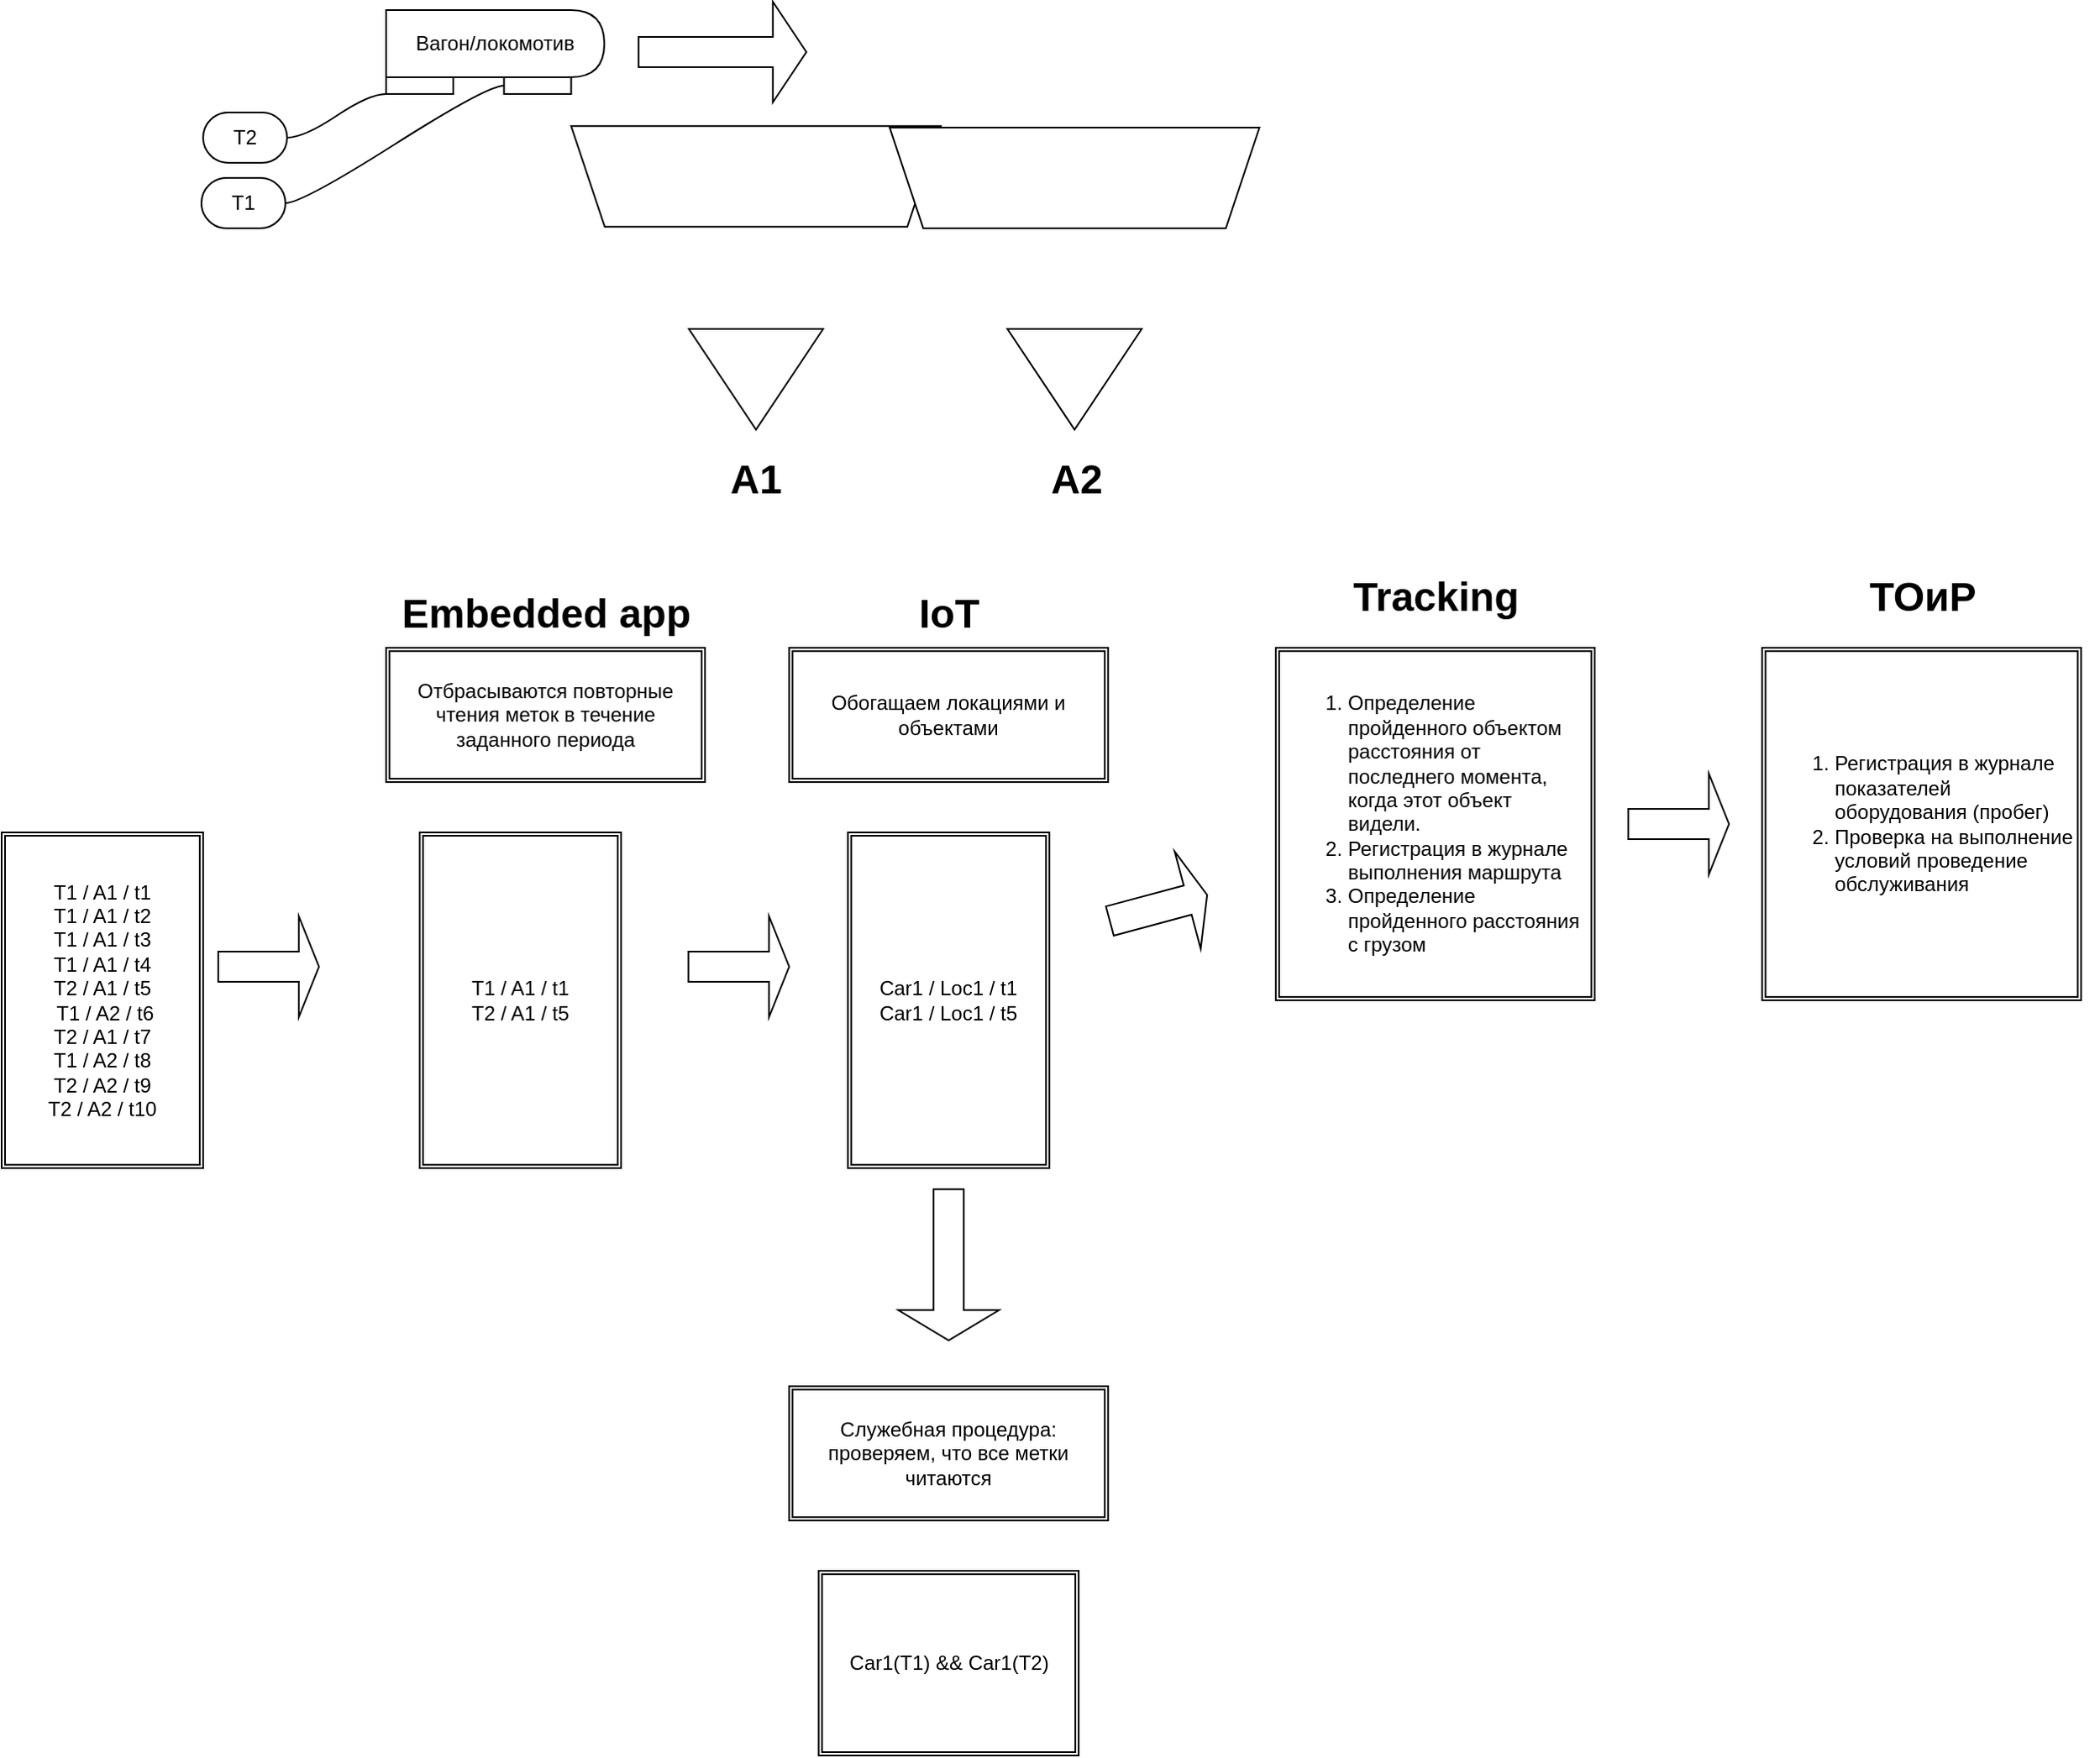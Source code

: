 <mxfile version="20.0.1" type="github">
  <diagram id="IJDsXqmy4gCI-NuARtEF" name="Page-1">
    <mxGraphModel dx="2074" dy="706" grid="1" gridSize="10" guides="1" tooltips="1" connect="1" arrows="1" fold="1" page="1" pageScale="1" pageWidth="827" pageHeight="1169" math="0" shadow="0">
      <root>
        <mxCell id="0" />
        <mxCell id="1" parent="0" />
        <mxCell id="cIAghADMtErcX50ljT2k-3" value="" style="triangle;whiteSpace=wrap;html=1;rotation=90;" vertex="1" parent="1">
          <mxGeometry x="250.38" y="200" width="60" height="80" as="geometry" />
        </mxCell>
        <mxCell id="cIAghADMtErcX50ljT2k-4" value="" style="triangle;whiteSpace=wrap;html=1;rotation=90;fontStyle=1" vertex="1" parent="1">
          <mxGeometry x="440.13" y="200" width="60" height="80" as="geometry" />
        </mxCell>
        <mxCell id="cIAghADMtErcX50ljT2k-5" value="" style="shape=trapezoid;perimeter=trapezoidPerimeter;whiteSpace=wrap;html=1;fixedSize=1;rotation=-180;" vertex="1" parent="1">
          <mxGeometry x="170.25" y="89.13" width="220.26" height="60" as="geometry" />
        </mxCell>
        <mxCell id="cIAghADMtErcX50ljT2k-6" value="" style="shape=trapezoid;perimeter=trapezoidPerimeter;whiteSpace=wrap;html=1;fixedSize=1;rotation=-180;" vertex="1" parent="1">
          <mxGeometry x="360" y="90" width="220.26" height="60" as="geometry" />
        </mxCell>
        <mxCell id="cIAghADMtErcX50ljT2k-9" value="T2" style="whiteSpace=wrap;html=1;rounded=1;arcSize=50;align=center;verticalAlign=middle;strokeWidth=1;autosize=1;spacing=4;treeFolding=1;treeMoving=1;newEdgeStyle={&quot;edgeStyle&quot;:&quot;entityRelationEdgeStyle&quot;,&quot;startArrow&quot;:&quot;none&quot;,&quot;endArrow&quot;:&quot;none&quot;,&quot;segment&quot;:10,&quot;curved&quot;:1};" vertex="1" parent="1">
          <mxGeometry x="-49" y="81" width="50" height="30" as="geometry" />
        </mxCell>
        <mxCell id="cIAghADMtErcX50ljT2k-10" value="" style="edgeStyle=entityRelationEdgeStyle;startArrow=none;endArrow=none;segment=10;curved=1;rounded=0;exitX=0;exitY=1;exitDx=0;exitDy=0;" edge="1" target="cIAghADMtErcX50ljT2k-9" parent="1" source="cIAghADMtErcX50ljT2k-7">
          <mxGeometry relative="1" as="geometry">
            <mxPoint x="2" y="30" as="sourcePoint" />
          </mxGeometry>
        </mxCell>
        <mxCell id="cIAghADMtErcX50ljT2k-11" value="T1" style="whiteSpace=wrap;html=1;rounded=1;arcSize=50;align=center;verticalAlign=middle;strokeWidth=1;autosize=1;spacing=4;treeFolding=1;treeMoving=1;newEdgeStyle={&quot;edgeStyle&quot;:&quot;entityRelationEdgeStyle&quot;,&quot;startArrow&quot;:&quot;none&quot;,&quot;endArrow&quot;:&quot;none&quot;,&quot;segment&quot;:10,&quot;curved&quot;:1};" vertex="1" parent="1">
          <mxGeometry x="-50" y="120" width="50" height="30" as="geometry" />
        </mxCell>
        <mxCell id="cIAghADMtErcX50ljT2k-12" value="" style="edgeStyle=entityRelationEdgeStyle;startArrow=none;endArrow=none;segment=10;curved=1;rounded=0;exitX=0;exitY=0.5;exitDx=0;exitDy=0;" edge="1" target="cIAghADMtErcX50ljT2k-11" parent="1" source="cIAghADMtErcX50ljT2k-8">
          <mxGeometry relative="1" as="geometry">
            <mxPoint x="-112" y="214" as="sourcePoint" />
          </mxGeometry>
        </mxCell>
        <mxCell id="cIAghADMtErcX50ljT2k-13" value="" style="group" vertex="1" connectable="0" parent="1">
          <mxGeometry x="60" y="20" width="130" height="50" as="geometry" />
        </mxCell>
        <mxCell id="cIAghADMtErcX50ljT2k-1" value="Вагон/локомотив" style="shape=delay;whiteSpace=wrap;html=1;" vertex="1" parent="cIAghADMtErcX50ljT2k-13">
          <mxGeometry width="130" height="40" as="geometry" />
        </mxCell>
        <mxCell id="cIAghADMtErcX50ljT2k-7" value="" style="rounded=0;whiteSpace=wrap;html=1;" vertex="1" parent="cIAghADMtErcX50ljT2k-13">
          <mxGeometry y="40" width="40" height="10" as="geometry" />
        </mxCell>
        <mxCell id="cIAghADMtErcX50ljT2k-8" value="" style="rounded=0;whiteSpace=wrap;html=1;" vertex="1" parent="cIAghADMtErcX50ljT2k-13">
          <mxGeometry x="70.25" y="40" width="40" height="10" as="geometry" />
        </mxCell>
        <mxCell id="cIAghADMtErcX50ljT2k-14" value="A1" style="text;strokeColor=none;fillColor=none;html=1;fontSize=24;fontStyle=1;verticalAlign=middle;align=center;" vertex="1" parent="1">
          <mxGeometry x="230" y="280" width="100" height="40" as="geometry" />
        </mxCell>
        <mxCell id="cIAghADMtErcX50ljT2k-15" value="A2" style="text;strokeColor=none;fillColor=none;html=1;fontSize=24;fontStyle=1;verticalAlign=middle;align=center;" vertex="1" parent="1">
          <mxGeometry x="421.13" y="280" width="100" height="40" as="geometry" />
        </mxCell>
        <mxCell id="cIAghADMtErcX50ljT2k-16" value="" style="shape=singleArrow;whiteSpace=wrap;html=1;" vertex="1" parent="1">
          <mxGeometry x="210.38" y="15" width="100" height="60" as="geometry" />
        </mxCell>
        <mxCell id="cIAghADMtErcX50ljT2k-17" value="T1 / A1 / t1&lt;br&gt;T1 / A1 / t2&lt;br&gt;T1 / A1 / t3&lt;br&gt;T1 / A1 / t4&lt;br&gt;T2 / A1 / t5&lt;br&gt;&amp;nbsp;T1 / A2 / t6&lt;br&gt;T2 / A1 / t7&lt;br&gt;T1 / A2 / t8&lt;br&gt;T2 / A2 / t9&lt;br&gt;T2 / A2 / t10" style="shape=ext;double=1;rounded=0;whiteSpace=wrap;html=1;" vertex="1" parent="1">
          <mxGeometry x="-169" y="510" width="120" height="200" as="geometry" />
        </mxCell>
        <mxCell id="cIAghADMtErcX50ljT2k-19" value="Embedded app" style="text;strokeColor=none;fillColor=none;html=1;fontSize=24;fontStyle=1;verticalAlign=middle;align=center;" vertex="1" parent="1">
          <mxGeometry x="50" y="360" width="210" height="40" as="geometry" />
        </mxCell>
        <mxCell id="cIAghADMtErcX50ljT2k-20" value="" style="shape=singleArrow;whiteSpace=wrap;html=1;" vertex="1" parent="1">
          <mxGeometry x="-40" y="560" width="60" height="60" as="geometry" />
        </mxCell>
        <mxCell id="cIAghADMtErcX50ljT2k-21" value="Отбрасываются повторные чтения меток в течение заданного периода" style="shape=ext;double=1;rounded=0;whiteSpace=wrap;html=1;" vertex="1" parent="1">
          <mxGeometry x="60" y="400" width="190" height="80" as="geometry" />
        </mxCell>
        <mxCell id="cIAghADMtErcX50ljT2k-22" value="T1 / A1 / t1&lt;br&gt;T2 / A1 / t5" style="shape=ext;double=1;rounded=0;whiteSpace=wrap;html=1;" vertex="1" parent="1">
          <mxGeometry x="80" y="510" width="120" height="200" as="geometry" />
        </mxCell>
        <mxCell id="cIAghADMtErcX50ljT2k-23" value="IoT" style="text;strokeColor=none;fillColor=none;html=1;fontSize=24;fontStyle=1;verticalAlign=middle;align=center;" vertex="1" parent="1">
          <mxGeometry x="290.13" y="360" width="210" height="40" as="geometry" />
        </mxCell>
        <mxCell id="cIAghADMtErcX50ljT2k-24" value="Обогащаем локациями и объектами" style="shape=ext;double=1;rounded=0;whiteSpace=wrap;html=1;" vertex="1" parent="1">
          <mxGeometry x="300.13" y="400" width="190" height="80" as="geometry" />
        </mxCell>
        <mxCell id="cIAghADMtErcX50ljT2k-25" value="Car1 / Loc1 / t1&lt;br&gt;Car1 / Loc1 / t5" style="shape=ext;double=1;rounded=0;whiteSpace=wrap;html=1;" vertex="1" parent="1">
          <mxGeometry x="335.13" y="510" width="120" height="200" as="geometry" />
        </mxCell>
        <mxCell id="cIAghADMtErcX50ljT2k-26" value="Служебная процедура:&lt;br&gt;проверяем, что все метки читаются" style="shape=ext;double=1;rounded=0;whiteSpace=wrap;html=1;" vertex="1" parent="1">
          <mxGeometry x="300.13" y="840" width="190" height="80" as="geometry" />
        </mxCell>
        <mxCell id="cIAghADMtErcX50ljT2k-27" value="Car1(T1) &amp;amp;&amp;amp; Car1(T2)" style="shape=ext;double=1;rounded=0;whiteSpace=wrap;html=1;" vertex="1" parent="1">
          <mxGeometry x="317.7" y="950" width="154.87" height="110" as="geometry" />
        </mxCell>
        <mxCell id="cIAghADMtErcX50ljT2k-29" value="" style="shape=singleArrow;whiteSpace=wrap;html=1;" vertex="1" parent="1">
          <mxGeometry x="240.13" y="560" width="60" height="60" as="geometry" />
        </mxCell>
        <mxCell id="cIAghADMtErcX50ljT2k-30" value="" style="shape=singleArrow;whiteSpace=wrap;html=1;rotation=90;" vertex="1" parent="1">
          <mxGeometry x="350.13" y="737.66" width="90" height="60" as="geometry" />
        </mxCell>
        <mxCell id="cIAghADMtErcX50ljT2k-31" value="&lt;div style=&quot;text-align: left;&quot;&gt;&lt;ol&gt;&lt;li&gt;Определение пройденного объектом расстояния от последнего момента, когда этот объект видели.&lt;/li&gt;&lt;li&gt;Регистрация в журнале выполнения маршрута&lt;/li&gt;&lt;li&gt;Определение пройденного расстояния с грузом&lt;/li&gt;&lt;/ol&gt;&lt;/div&gt;" style="shape=ext;double=1;rounded=0;whiteSpace=wrap;html=1;" vertex="1" parent="1">
          <mxGeometry x="590" y="400" width="190" height="210" as="geometry" />
        </mxCell>
        <mxCell id="cIAghADMtErcX50ljT2k-32" value="Tracking" style="text;strokeColor=none;fillColor=none;html=1;fontSize=24;fontStyle=1;verticalAlign=middle;align=center;" vertex="1" parent="1">
          <mxGeometry x="580.26" y="350" width="210" height="40" as="geometry" />
        </mxCell>
        <mxCell id="cIAghADMtErcX50ljT2k-33" value="" style="shape=singleArrow;whiteSpace=wrap;html=1;rotation=-15;" vertex="1" parent="1">
          <mxGeometry x="490.13" y="525" width="60" height="60" as="geometry" />
        </mxCell>
        <mxCell id="cIAghADMtErcX50ljT2k-35" value="&lt;div style=&quot;text-align: left;&quot;&gt;&lt;ol&gt;&lt;li&gt;Регистрация в журнале показателей оборудования (пробег)&lt;/li&gt;&lt;li&gt;Проверка на выполнение условий проведение обслуживания&amp;nbsp;&lt;/li&gt;&lt;/ol&gt;&lt;/div&gt;" style="shape=ext;double=1;rounded=0;whiteSpace=wrap;html=1;" vertex="1" parent="1">
          <mxGeometry x="879.74" y="400" width="190" height="210" as="geometry" />
        </mxCell>
        <mxCell id="cIAghADMtErcX50ljT2k-36" value="ТОиР" style="text;strokeColor=none;fillColor=none;html=1;fontSize=24;fontStyle=1;verticalAlign=middle;align=center;" vertex="1" parent="1">
          <mxGeometry x="870" y="350" width="210" height="40" as="geometry" />
        </mxCell>
        <mxCell id="cIAghADMtErcX50ljT2k-37" value="" style="shape=singleArrow;whiteSpace=wrap;html=1;" vertex="1" parent="1">
          <mxGeometry x="800" y="475" width="60" height="60" as="geometry" />
        </mxCell>
      </root>
    </mxGraphModel>
  </diagram>
</mxfile>
